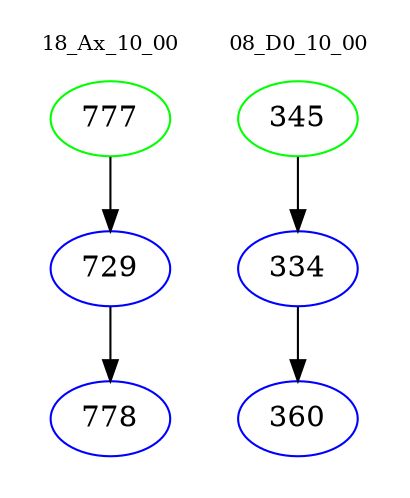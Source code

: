 digraph{
subgraph cluster_0 {
color = white
label = "18_Ax_10_00";
fontsize=10;
T0_777 [label="777", color="green"]
T0_777 -> T0_729 [color="black"]
T0_729 [label="729", color="blue"]
T0_729 -> T0_778 [color="black"]
T0_778 [label="778", color="blue"]
}
subgraph cluster_1 {
color = white
label = "08_D0_10_00";
fontsize=10;
T1_345 [label="345", color="green"]
T1_345 -> T1_334 [color="black"]
T1_334 [label="334", color="blue"]
T1_334 -> T1_360 [color="black"]
T1_360 [label="360", color="blue"]
}
}
